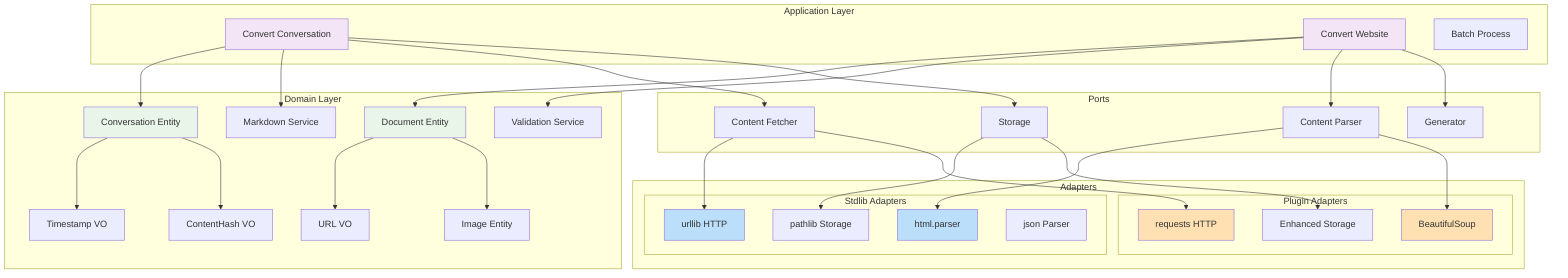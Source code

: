 graph TB
    subgraph "Domain Layer"
        CONV[Conversation Entity]
        DOC[Document Entity]
        IMG_ENT[Image Entity]
        TS[Timestamp VO]
        URL_VO[URL VO]
        HASH[ContentHash VO]
        MD_SVC[Markdown Service]
        VALID_SVC[Validation Service]
    end
    
    subgraph "Application Layer"
        CONV_UC[Convert Conversation]
        WEB_UC[Convert Website]
        BATCH_UC[Batch Process]
    end
    
    subgraph "Ports"
        FETCH_PORT[Content Fetcher]
        PARSE_PORT[Content Parser]
        STORE_PORT[Storage]
        GEN_PORT[Generator]
    end
    
    subgraph "Adapters"
        subgraph "Stdlib Adapters"
            URLLIB[urllib HTTP]
            HTML_PARSER[html.parser]
            PATHLIB[pathlib Storage]
            JSON_PARSER[json Parser]
        end
        
        subgraph "Plugin Adapters"
            REQUESTS[requests HTTP]
            BS4[BeautifulSoup]
            ENHANCED_STORAGE[Enhanced Storage]
        end
    end
    
    CONV_UC --> CONV
    CONV_UC --> MD_SVC
    WEB_UC --> DOC
    WEB_UC --> VALID_SVC
    
    CONV_UC --> FETCH_PORT
    CONV_UC --> STORE_PORT
    WEB_UC --> PARSE_PORT
    WEB_UC --> GEN_PORT
    
    FETCH_PORT --> URLLIB
    FETCH_PORT --> REQUESTS
    PARSE_PORT --> HTML_PARSER
    PARSE_PORT --> BS4
    STORE_PORT --> PATHLIB
    STORE_PORT --> ENHANCED_STORAGE
    
    CONV --> TS
    CONV --> HASH
    DOC --> URL_VO
    DOC --> IMG_ENT
    
    style CONV_UC fill:#f3e5f5
    style WEB_UC fill:#f3e5f5
    style CONV fill:#e8f5e8
    style DOC fill:#e8f5e8
    style URLLIB fill:#bbdefb
    style HTML_PARSER fill:#bbdefb
    style REQUESTS fill:#ffe0b2
    style BS4 fill:#ffe0b2